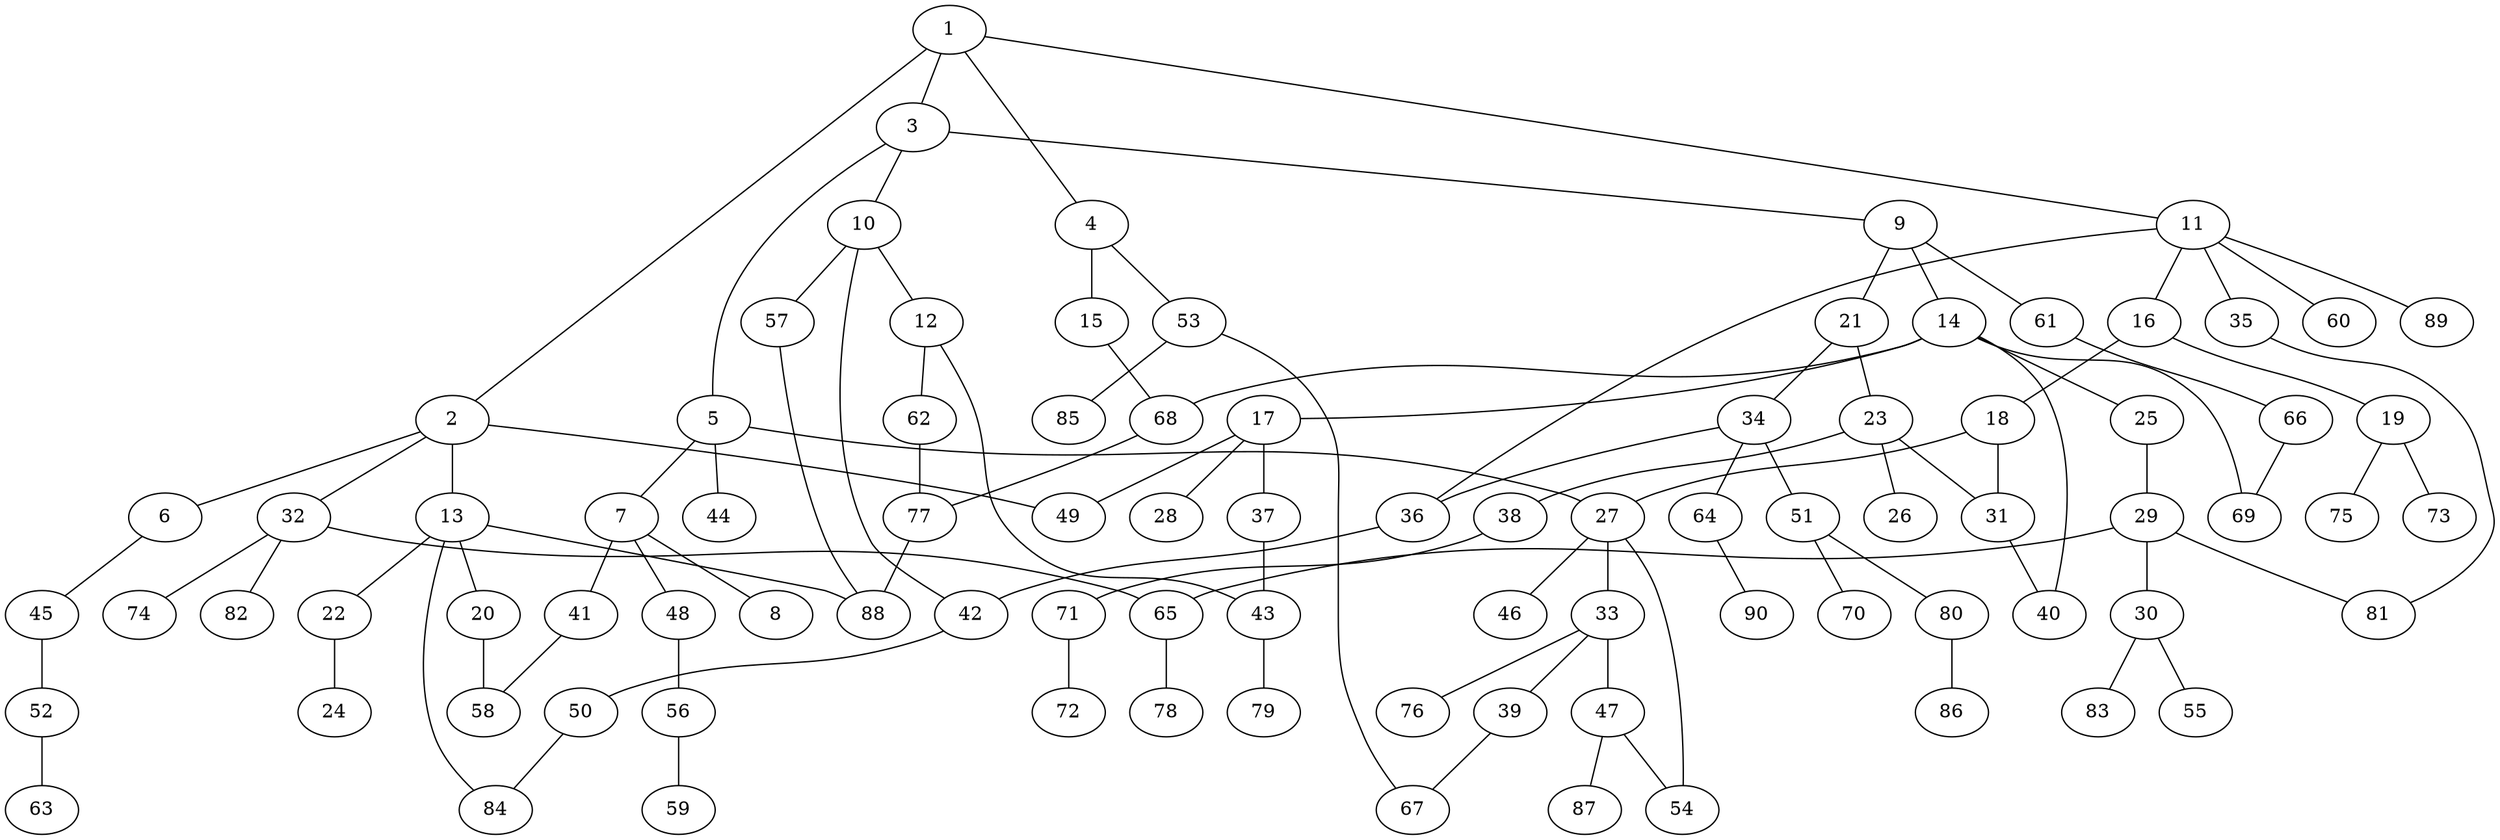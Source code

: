 graph graphname {1--2
1--3
1--4
1--11
2--6
2--13
2--32
2--49
3--5
3--9
3--10
4--15
4--53
5--7
5--27
5--44
6--45
7--8
7--41
7--48
9--14
9--21
9--61
10--12
10--42
10--57
11--16
11--35
11--36
11--60
11--89
12--43
12--62
13--20
13--22
13--84
13--88
14--17
14--25
14--40
14--68
14--69
15--68
16--18
16--19
17--28
17--37
17--49
18--27
18--31
19--73
19--75
20--58
21--23
21--34
22--24
23--26
23--31
23--38
25--29
27--33
27--46
27--54
29--30
29--65
29--81
30--55
30--83
31--40
32--65
32--74
32--82
33--39
33--47
33--76
34--36
34--51
34--64
35--81
36--42
37--43
38--71
39--67
41--58
42--50
43--79
45--52
47--54
47--87
48--56
50--84
51--70
51--80
52--63
53--67
53--85
56--59
57--88
61--66
62--77
64--90
65--78
66--69
68--77
71--72
77--88
80--86
}